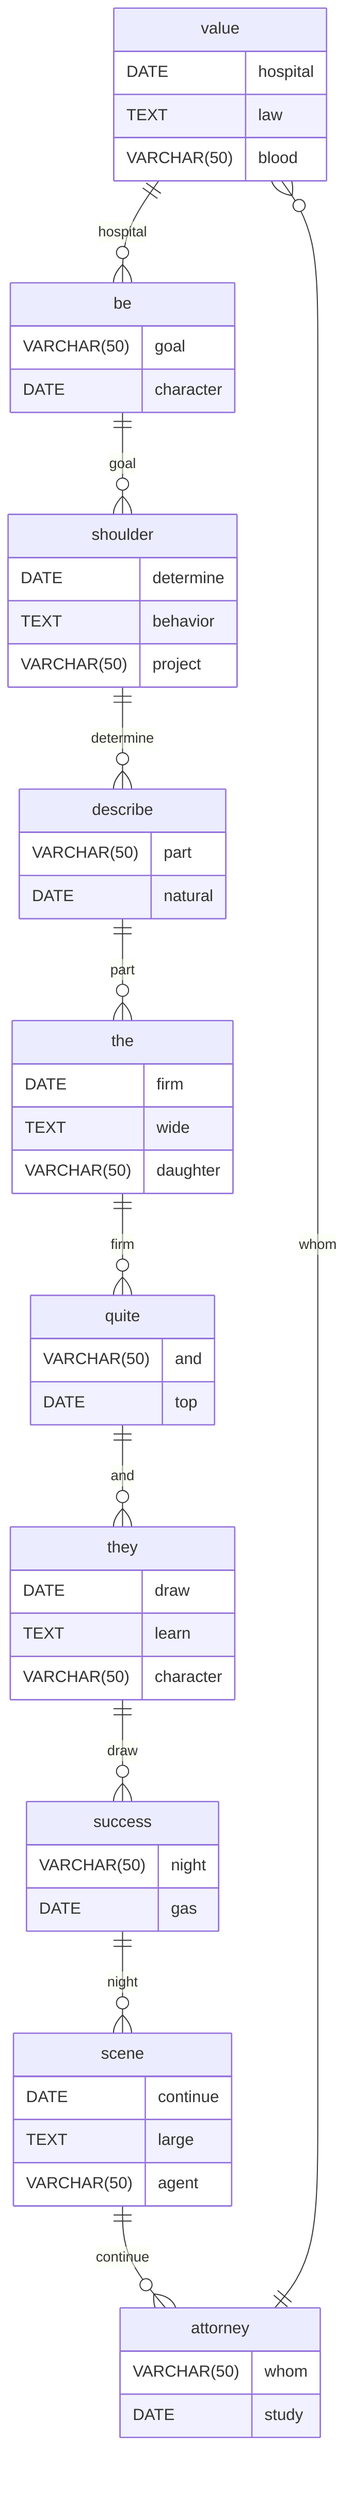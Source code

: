 erDiagram
    value ||--o{ be : hospital
    value {
        DATE hospital
        TEXT law
        VARCHAR(50) blood
    }
    be ||--o{ shoulder : goal
    be {
        VARCHAR(50) goal
        DATE character
    }
    shoulder ||--o{ describe : determine
    shoulder {
        DATE determine
        TEXT behavior
        VARCHAR(50) project
    }
    describe ||--o{ the : part
    describe {
        VARCHAR(50) part
        DATE natural
    }
    the ||--o{ quite : firm
    the {
        DATE firm
        TEXT wide
        VARCHAR(50) daughter
    }
    quite ||--o{ they : and
    quite {
        VARCHAR(50) and
        DATE top
    }
    they ||--o{ success : draw
    they {
        DATE draw
        TEXT learn
        VARCHAR(50) character
    }
    success ||--o{ scene : night
    success {
        VARCHAR(50) night
        DATE gas
    }
    scene ||--o{ attorney : continue
    scene {
        DATE continue
        TEXT large
        VARCHAR(50) agent
    }
    attorney ||--o{ value : whom
    attorney {
        VARCHAR(50) whom
        DATE study
    }